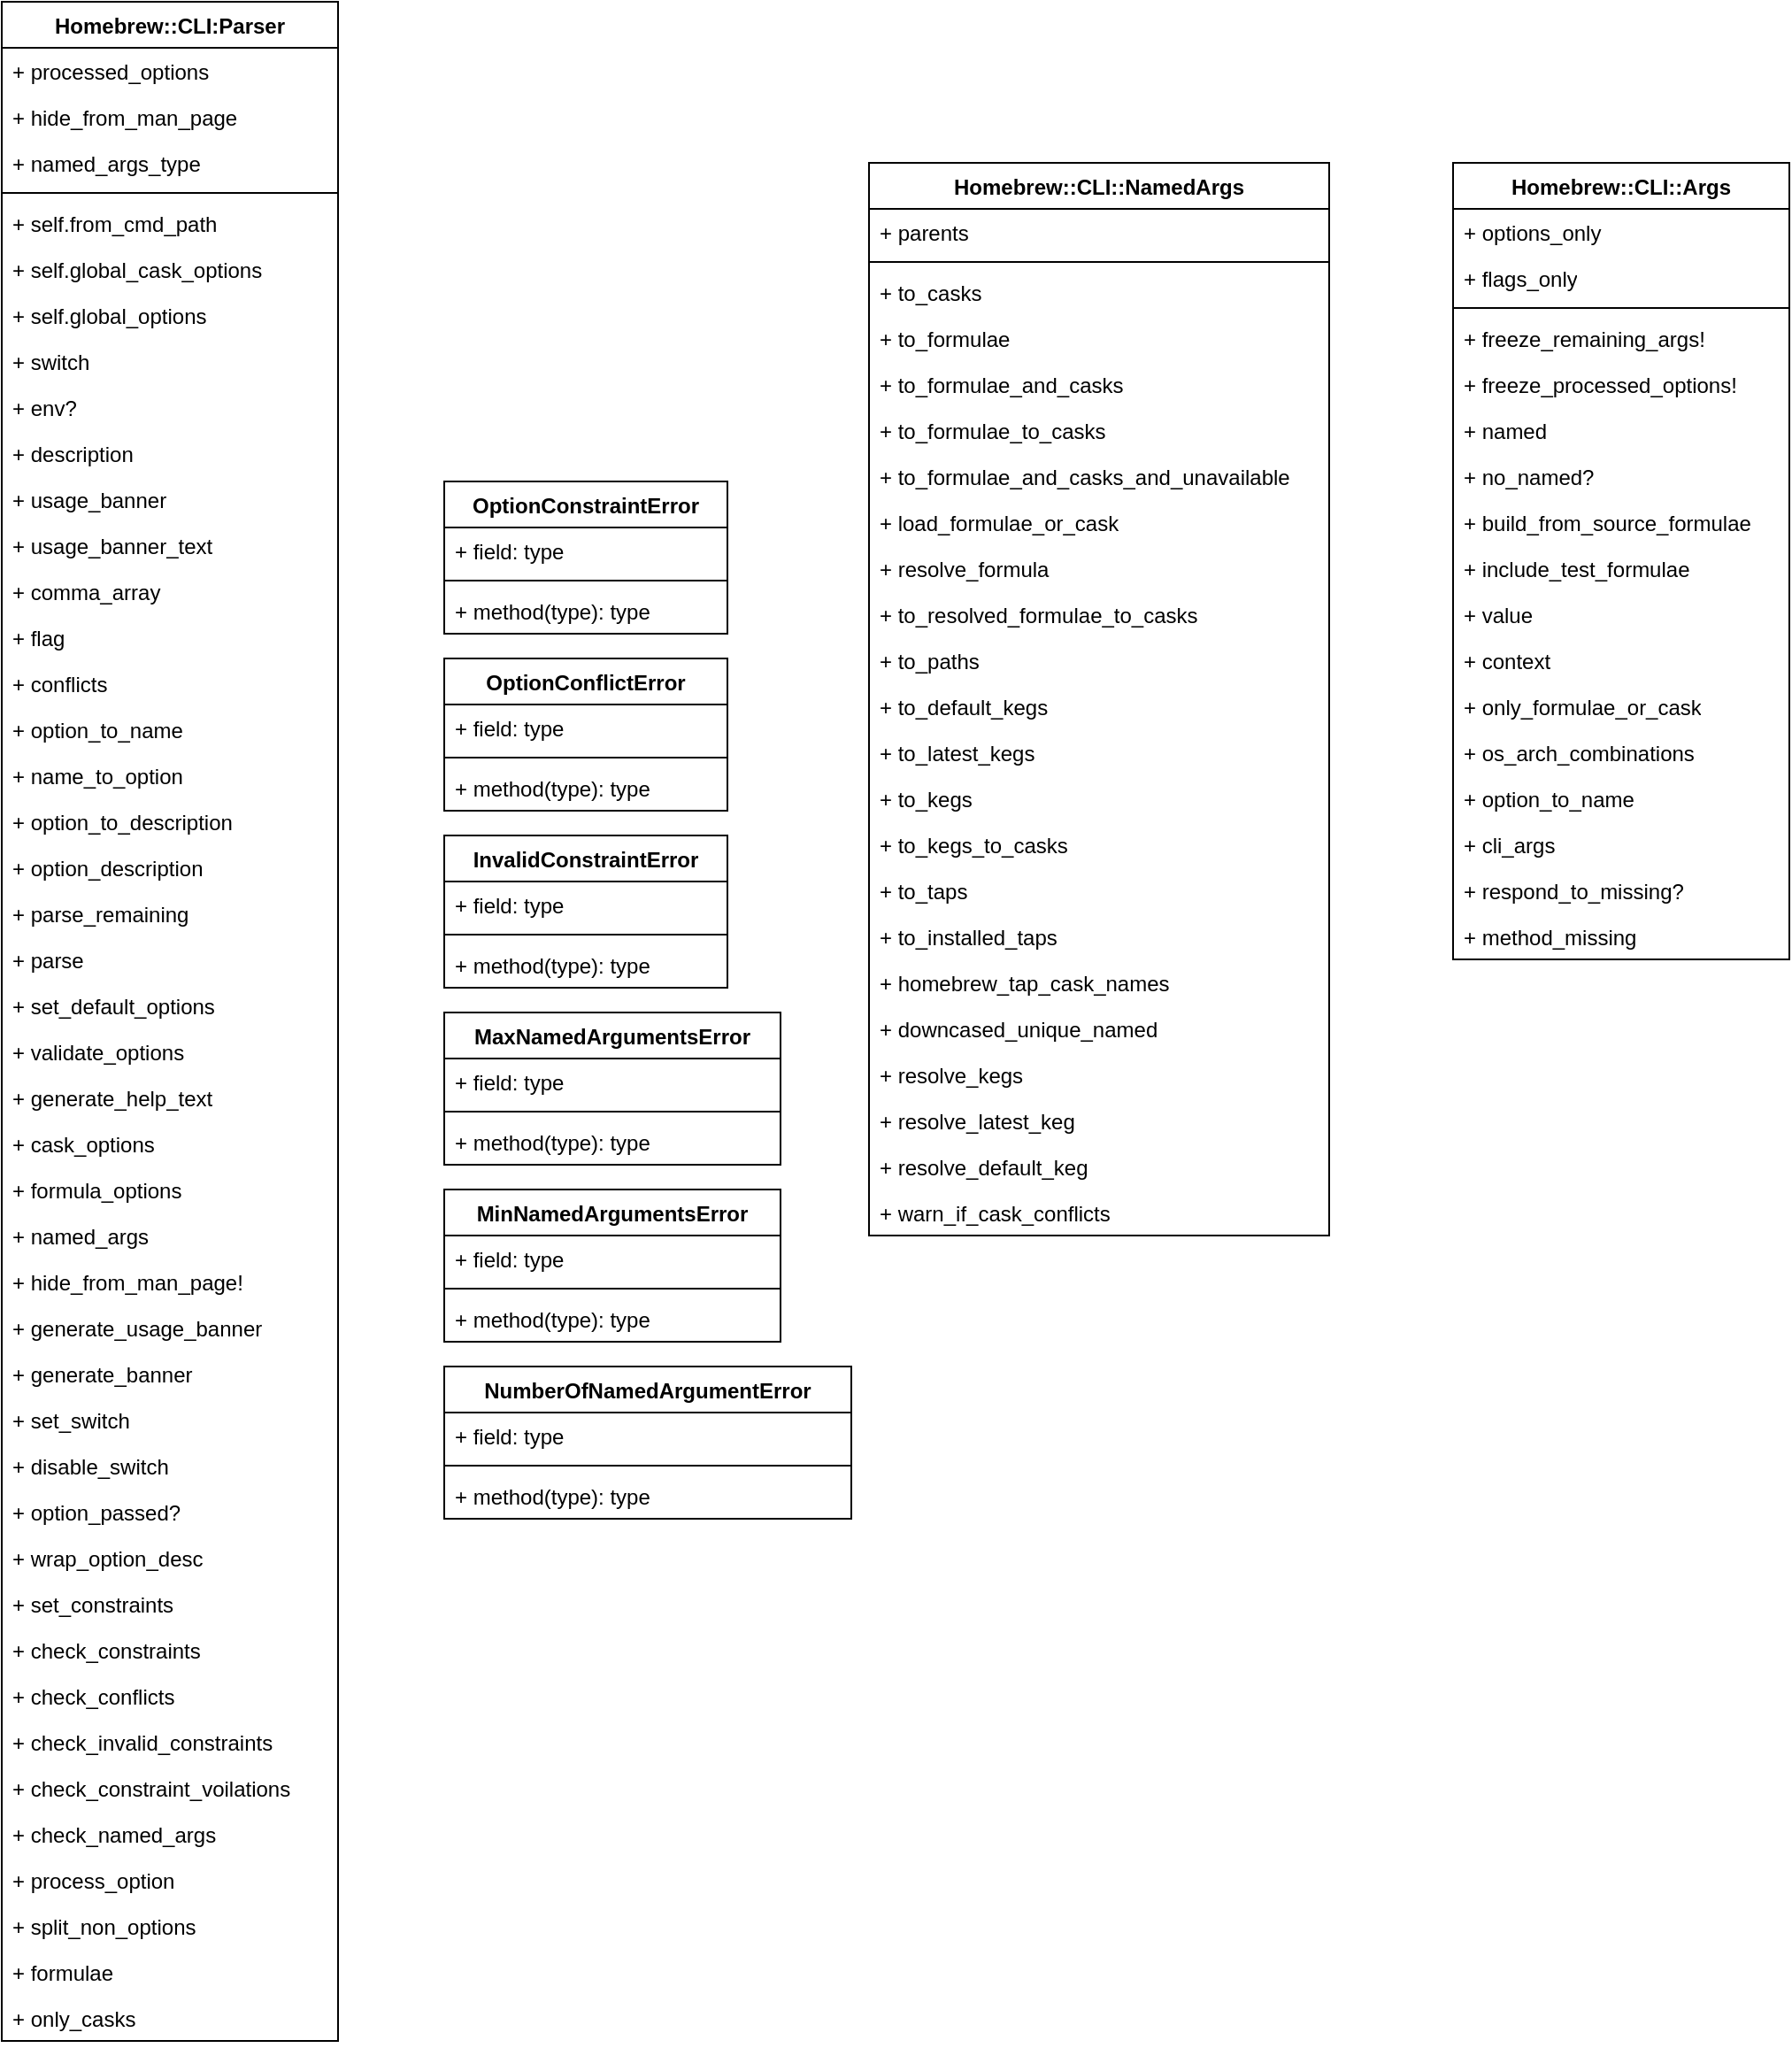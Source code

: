 <mxfile version="21.1.4" type="github">
  <diagram name="第 1 页" id="TkqUfwcqPqjQr__M0Iyw">
    <mxGraphModel dx="1434" dy="771" grid="1" gridSize="10" guides="1" tooltips="1" connect="1" arrows="1" fold="1" page="1" pageScale="1" pageWidth="827" pageHeight="1169" math="0" shadow="0">
      <root>
        <mxCell id="0" />
        <mxCell id="1" parent="0" />
        <mxCell id="M3JGVfpWLApBcw9Z9Y0A-1" value="Homebrew::CLI:Parser" style="swimlane;fontStyle=1;align=center;verticalAlign=top;childLayout=stackLayout;horizontal=1;startSize=26;horizontalStack=0;resizeParent=1;resizeParentMax=0;resizeLast=0;collapsible=1;marginBottom=0;whiteSpace=wrap;html=1;" vertex="1" parent="1">
          <mxGeometry x="180" y="9" width="190" height="1152" as="geometry" />
        </mxCell>
        <mxCell id="M3JGVfpWLApBcw9Z9Y0A-2" value="+ processed_options" style="text;strokeColor=none;fillColor=none;align=left;verticalAlign=top;spacingLeft=4;spacingRight=4;overflow=hidden;rotatable=0;points=[[0,0.5],[1,0.5]];portConstraint=eastwest;whiteSpace=wrap;html=1;" vertex="1" parent="M3JGVfpWLApBcw9Z9Y0A-1">
          <mxGeometry y="26" width="190" height="26" as="geometry" />
        </mxCell>
        <mxCell id="M3JGVfpWLApBcw9Z9Y0A-5" value="+ hide_from_man_page" style="text;strokeColor=none;fillColor=none;align=left;verticalAlign=top;spacingLeft=4;spacingRight=4;overflow=hidden;rotatable=0;points=[[0,0.5],[1,0.5]];portConstraint=eastwest;whiteSpace=wrap;html=1;" vertex="1" parent="M3JGVfpWLApBcw9Z9Y0A-1">
          <mxGeometry y="52" width="190" height="26" as="geometry" />
        </mxCell>
        <mxCell id="M3JGVfpWLApBcw9Z9Y0A-6" value="+ named_args_type" style="text;strokeColor=none;fillColor=none;align=left;verticalAlign=top;spacingLeft=4;spacingRight=4;overflow=hidden;rotatable=0;points=[[0,0.5],[1,0.5]];portConstraint=eastwest;whiteSpace=wrap;html=1;" vertex="1" parent="M3JGVfpWLApBcw9Z9Y0A-1">
          <mxGeometry y="78" width="190" height="26" as="geometry" />
        </mxCell>
        <mxCell id="M3JGVfpWLApBcw9Z9Y0A-3" value="" style="line;strokeWidth=1;fillColor=none;align=left;verticalAlign=middle;spacingTop=-1;spacingLeft=3;spacingRight=3;rotatable=0;labelPosition=right;points=[];portConstraint=eastwest;strokeColor=inherit;" vertex="1" parent="M3JGVfpWLApBcw9Z9Y0A-1">
          <mxGeometry y="104" width="190" height="8" as="geometry" />
        </mxCell>
        <mxCell id="M3JGVfpWLApBcw9Z9Y0A-4" value="+ self.from_cmd_path" style="text;strokeColor=none;fillColor=none;align=left;verticalAlign=top;spacingLeft=4;spacingRight=4;overflow=hidden;rotatable=0;points=[[0,0.5],[1,0.5]];portConstraint=eastwest;whiteSpace=wrap;html=1;" vertex="1" parent="M3JGVfpWLApBcw9Z9Y0A-1">
          <mxGeometry y="112" width="190" height="26" as="geometry" />
        </mxCell>
        <mxCell id="M3JGVfpWLApBcw9Z9Y0A-7" value="+ self.global_cask_options" style="text;strokeColor=none;fillColor=none;align=left;verticalAlign=top;spacingLeft=4;spacingRight=4;overflow=hidden;rotatable=0;points=[[0,0.5],[1,0.5]];portConstraint=eastwest;whiteSpace=wrap;html=1;" vertex="1" parent="M3JGVfpWLApBcw9Z9Y0A-1">
          <mxGeometry y="138" width="190" height="26" as="geometry" />
        </mxCell>
        <mxCell id="M3JGVfpWLApBcw9Z9Y0A-8" value="+ self.global_options" style="text;strokeColor=none;fillColor=none;align=left;verticalAlign=top;spacingLeft=4;spacingRight=4;overflow=hidden;rotatable=0;points=[[0,0.5],[1,0.5]];portConstraint=eastwest;whiteSpace=wrap;html=1;" vertex="1" parent="M3JGVfpWLApBcw9Z9Y0A-1">
          <mxGeometry y="164" width="190" height="26" as="geometry" />
        </mxCell>
        <mxCell id="M3JGVfpWLApBcw9Z9Y0A-10" value="+ switch" style="text;strokeColor=none;fillColor=none;align=left;verticalAlign=top;spacingLeft=4;spacingRight=4;overflow=hidden;rotatable=0;points=[[0,0.5],[1,0.5]];portConstraint=eastwest;whiteSpace=wrap;html=1;" vertex="1" parent="M3JGVfpWLApBcw9Z9Y0A-1">
          <mxGeometry y="190" width="190" height="26" as="geometry" />
        </mxCell>
        <mxCell id="M3JGVfpWLApBcw9Z9Y0A-11" value="+ env?" style="text;strokeColor=none;fillColor=none;align=left;verticalAlign=top;spacingLeft=4;spacingRight=4;overflow=hidden;rotatable=0;points=[[0,0.5],[1,0.5]];portConstraint=eastwest;whiteSpace=wrap;html=1;" vertex="1" parent="M3JGVfpWLApBcw9Z9Y0A-1">
          <mxGeometry y="216" width="190" height="26" as="geometry" />
        </mxCell>
        <mxCell id="M3JGVfpWLApBcw9Z9Y0A-12" value="+ description" style="text;strokeColor=none;fillColor=none;align=left;verticalAlign=top;spacingLeft=4;spacingRight=4;overflow=hidden;rotatable=0;points=[[0,0.5],[1,0.5]];portConstraint=eastwest;whiteSpace=wrap;html=1;" vertex="1" parent="M3JGVfpWLApBcw9Z9Y0A-1">
          <mxGeometry y="242" width="190" height="26" as="geometry" />
        </mxCell>
        <mxCell id="M3JGVfpWLApBcw9Z9Y0A-9" value="+ usage_banner" style="text;strokeColor=none;fillColor=none;align=left;verticalAlign=top;spacingLeft=4;spacingRight=4;overflow=hidden;rotatable=0;points=[[0,0.5],[1,0.5]];portConstraint=eastwest;whiteSpace=wrap;html=1;" vertex="1" parent="M3JGVfpWLApBcw9Z9Y0A-1">
          <mxGeometry y="268" width="190" height="26" as="geometry" />
        </mxCell>
        <mxCell id="M3JGVfpWLApBcw9Z9Y0A-13" value="+ usage_banner_text" style="text;strokeColor=none;fillColor=none;align=left;verticalAlign=top;spacingLeft=4;spacingRight=4;overflow=hidden;rotatable=0;points=[[0,0.5],[1,0.5]];portConstraint=eastwest;whiteSpace=wrap;html=1;" vertex="1" parent="M3JGVfpWLApBcw9Z9Y0A-1">
          <mxGeometry y="294" width="190" height="26" as="geometry" />
        </mxCell>
        <mxCell id="M3JGVfpWLApBcw9Z9Y0A-14" value="+ comma_array" style="text;strokeColor=none;fillColor=none;align=left;verticalAlign=top;spacingLeft=4;spacingRight=4;overflow=hidden;rotatable=0;points=[[0,0.5],[1,0.5]];portConstraint=eastwest;whiteSpace=wrap;html=1;" vertex="1" parent="M3JGVfpWLApBcw9Z9Y0A-1">
          <mxGeometry y="320" width="190" height="26" as="geometry" />
        </mxCell>
        <mxCell id="M3JGVfpWLApBcw9Z9Y0A-15" value="+ flag" style="text;strokeColor=none;fillColor=none;align=left;verticalAlign=top;spacingLeft=4;spacingRight=4;overflow=hidden;rotatable=0;points=[[0,0.5],[1,0.5]];portConstraint=eastwest;whiteSpace=wrap;html=1;" vertex="1" parent="M3JGVfpWLApBcw9Z9Y0A-1">
          <mxGeometry y="346" width="190" height="26" as="geometry" />
        </mxCell>
        <mxCell id="M3JGVfpWLApBcw9Z9Y0A-16" value="+ conflicts" style="text;strokeColor=none;fillColor=none;align=left;verticalAlign=top;spacingLeft=4;spacingRight=4;overflow=hidden;rotatable=0;points=[[0,0.5],[1,0.5]];portConstraint=eastwest;whiteSpace=wrap;html=1;" vertex="1" parent="M3JGVfpWLApBcw9Z9Y0A-1">
          <mxGeometry y="372" width="190" height="26" as="geometry" />
        </mxCell>
        <mxCell id="M3JGVfpWLApBcw9Z9Y0A-17" value="+ option_to_name" style="text;strokeColor=none;fillColor=none;align=left;verticalAlign=top;spacingLeft=4;spacingRight=4;overflow=hidden;rotatable=0;points=[[0,0.5],[1,0.5]];portConstraint=eastwest;whiteSpace=wrap;html=1;" vertex="1" parent="M3JGVfpWLApBcw9Z9Y0A-1">
          <mxGeometry y="398" width="190" height="26" as="geometry" />
        </mxCell>
        <mxCell id="M3JGVfpWLApBcw9Z9Y0A-18" value="+ name_to_option" style="text;strokeColor=none;fillColor=none;align=left;verticalAlign=top;spacingLeft=4;spacingRight=4;overflow=hidden;rotatable=0;points=[[0,0.5],[1,0.5]];portConstraint=eastwest;whiteSpace=wrap;html=1;" vertex="1" parent="M3JGVfpWLApBcw9Z9Y0A-1">
          <mxGeometry y="424" width="190" height="26" as="geometry" />
        </mxCell>
        <mxCell id="M3JGVfpWLApBcw9Z9Y0A-19" value="+ option_to_description" style="text;strokeColor=none;fillColor=none;align=left;verticalAlign=top;spacingLeft=4;spacingRight=4;overflow=hidden;rotatable=0;points=[[0,0.5],[1,0.5]];portConstraint=eastwest;whiteSpace=wrap;html=1;" vertex="1" parent="M3JGVfpWLApBcw9Z9Y0A-1">
          <mxGeometry y="450" width="190" height="26" as="geometry" />
        </mxCell>
        <mxCell id="M3JGVfpWLApBcw9Z9Y0A-20" value="+ option_description" style="text;strokeColor=none;fillColor=none;align=left;verticalAlign=top;spacingLeft=4;spacingRight=4;overflow=hidden;rotatable=0;points=[[0,0.5],[1,0.5]];portConstraint=eastwest;whiteSpace=wrap;html=1;" vertex="1" parent="M3JGVfpWLApBcw9Z9Y0A-1">
          <mxGeometry y="476" width="190" height="26" as="geometry" />
        </mxCell>
        <mxCell id="M3JGVfpWLApBcw9Z9Y0A-21" value="+ parse_remaining" style="text;strokeColor=none;fillColor=none;align=left;verticalAlign=top;spacingLeft=4;spacingRight=4;overflow=hidden;rotatable=0;points=[[0,0.5],[1,0.5]];portConstraint=eastwest;whiteSpace=wrap;html=1;" vertex="1" parent="M3JGVfpWLApBcw9Z9Y0A-1">
          <mxGeometry y="502" width="190" height="26" as="geometry" />
        </mxCell>
        <mxCell id="M3JGVfpWLApBcw9Z9Y0A-22" value="+ parse" style="text;strokeColor=none;fillColor=none;align=left;verticalAlign=top;spacingLeft=4;spacingRight=4;overflow=hidden;rotatable=0;points=[[0,0.5],[1,0.5]];portConstraint=eastwest;whiteSpace=wrap;html=1;" vertex="1" parent="M3JGVfpWLApBcw9Z9Y0A-1">
          <mxGeometry y="528" width="190" height="26" as="geometry" />
        </mxCell>
        <mxCell id="M3JGVfpWLApBcw9Z9Y0A-23" value="+ set_default_options" style="text;strokeColor=none;fillColor=none;align=left;verticalAlign=top;spacingLeft=4;spacingRight=4;overflow=hidden;rotatable=0;points=[[0,0.5],[1,0.5]];portConstraint=eastwest;whiteSpace=wrap;html=1;" vertex="1" parent="M3JGVfpWLApBcw9Z9Y0A-1">
          <mxGeometry y="554" width="190" height="26" as="geometry" />
        </mxCell>
        <mxCell id="M3JGVfpWLApBcw9Z9Y0A-24" value="+ validate_options" style="text;strokeColor=none;fillColor=none;align=left;verticalAlign=top;spacingLeft=4;spacingRight=4;overflow=hidden;rotatable=0;points=[[0,0.5],[1,0.5]];portConstraint=eastwest;whiteSpace=wrap;html=1;" vertex="1" parent="M3JGVfpWLApBcw9Z9Y0A-1">
          <mxGeometry y="580" width="190" height="26" as="geometry" />
        </mxCell>
        <mxCell id="M3JGVfpWLApBcw9Z9Y0A-25" value="+ generate_help_text" style="text;strokeColor=none;fillColor=none;align=left;verticalAlign=top;spacingLeft=4;spacingRight=4;overflow=hidden;rotatable=0;points=[[0,0.5],[1,0.5]];portConstraint=eastwest;whiteSpace=wrap;html=1;" vertex="1" parent="M3JGVfpWLApBcw9Z9Y0A-1">
          <mxGeometry y="606" width="190" height="26" as="geometry" />
        </mxCell>
        <mxCell id="M3JGVfpWLApBcw9Z9Y0A-27" value="+ cask_options" style="text;strokeColor=none;fillColor=none;align=left;verticalAlign=top;spacingLeft=4;spacingRight=4;overflow=hidden;rotatable=0;points=[[0,0.5],[1,0.5]];portConstraint=eastwest;whiteSpace=wrap;html=1;" vertex="1" parent="M3JGVfpWLApBcw9Z9Y0A-1">
          <mxGeometry y="632" width="190" height="26" as="geometry" />
        </mxCell>
        <mxCell id="M3JGVfpWLApBcw9Z9Y0A-28" value="+ formula_options" style="text;strokeColor=none;fillColor=none;align=left;verticalAlign=top;spacingLeft=4;spacingRight=4;overflow=hidden;rotatable=0;points=[[0,0.5],[1,0.5]];portConstraint=eastwest;whiteSpace=wrap;html=1;" vertex="1" parent="M3JGVfpWLApBcw9Z9Y0A-1">
          <mxGeometry y="658" width="190" height="26" as="geometry" />
        </mxCell>
        <mxCell id="M3JGVfpWLApBcw9Z9Y0A-26" value="+ named_args" style="text;strokeColor=none;fillColor=none;align=left;verticalAlign=top;spacingLeft=4;spacingRight=4;overflow=hidden;rotatable=0;points=[[0,0.5],[1,0.5]];portConstraint=eastwest;whiteSpace=wrap;html=1;" vertex="1" parent="M3JGVfpWLApBcw9Z9Y0A-1">
          <mxGeometry y="684" width="190" height="26" as="geometry" />
        </mxCell>
        <mxCell id="M3JGVfpWLApBcw9Z9Y0A-30" value="+ hide_from_man_page!" style="text;strokeColor=none;fillColor=none;align=left;verticalAlign=top;spacingLeft=4;spacingRight=4;overflow=hidden;rotatable=0;points=[[0,0.5],[1,0.5]];portConstraint=eastwest;whiteSpace=wrap;html=1;" vertex="1" parent="M3JGVfpWLApBcw9Z9Y0A-1">
          <mxGeometry y="710" width="190" height="26" as="geometry" />
        </mxCell>
        <mxCell id="M3JGVfpWLApBcw9Z9Y0A-29" value="+ generate_usage_banner" style="text;strokeColor=none;fillColor=none;align=left;verticalAlign=top;spacingLeft=4;spacingRight=4;overflow=hidden;rotatable=0;points=[[0,0.5],[1,0.5]];portConstraint=eastwest;whiteSpace=wrap;html=1;" vertex="1" parent="M3JGVfpWLApBcw9Z9Y0A-1">
          <mxGeometry y="736" width="190" height="26" as="geometry" />
        </mxCell>
        <mxCell id="M3JGVfpWLApBcw9Z9Y0A-31" value="+ generate_banner" style="text;strokeColor=none;fillColor=none;align=left;verticalAlign=top;spacingLeft=4;spacingRight=4;overflow=hidden;rotatable=0;points=[[0,0.5],[1,0.5]];portConstraint=eastwest;whiteSpace=wrap;html=1;" vertex="1" parent="M3JGVfpWLApBcw9Z9Y0A-1">
          <mxGeometry y="762" width="190" height="26" as="geometry" />
        </mxCell>
        <mxCell id="M3JGVfpWLApBcw9Z9Y0A-33" value="+ set_switch" style="text;strokeColor=none;fillColor=none;align=left;verticalAlign=top;spacingLeft=4;spacingRight=4;overflow=hidden;rotatable=0;points=[[0,0.5],[1,0.5]];portConstraint=eastwest;whiteSpace=wrap;html=1;" vertex="1" parent="M3JGVfpWLApBcw9Z9Y0A-1">
          <mxGeometry y="788" width="190" height="26" as="geometry" />
        </mxCell>
        <mxCell id="M3JGVfpWLApBcw9Z9Y0A-32" value="+ disable_switch" style="text;strokeColor=none;fillColor=none;align=left;verticalAlign=top;spacingLeft=4;spacingRight=4;overflow=hidden;rotatable=0;points=[[0,0.5],[1,0.5]];portConstraint=eastwest;whiteSpace=wrap;html=1;" vertex="1" parent="M3JGVfpWLApBcw9Z9Y0A-1">
          <mxGeometry y="814" width="190" height="26" as="geometry" />
        </mxCell>
        <mxCell id="M3JGVfpWLApBcw9Z9Y0A-35" value="+ option_passed?" style="text;strokeColor=none;fillColor=none;align=left;verticalAlign=top;spacingLeft=4;spacingRight=4;overflow=hidden;rotatable=0;points=[[0,0.5],[1,0.5]];portConstraint=eastwest;whiteSpace=wrap;html=1;" vertex="1" parent="M3JGVfpWLApBcw9Z9Y0A-1">
          <mxGeometry y="840" width="190" height="26" as="geometry" />
        </mxCell>
        <mxCell id="M3JGVfpWLApBcw9Z9Y0A-34" value="+ wrap_option_desc" style="text;strokeColor=none;fillColor=none;align=left;verticalAlign=top;spacingLeft=4;spacingRight=4;overflow=hidden;rotatable=0;points=[[0,0.5],[1,0.5]];portConstraint=eastwest;whiteSpace=wrap;html=1;" vertex="1" parent="M3JGVfpWLApBcw9Z9Y0A-1">
          <mxGeometry y="866" width="190" height="26" as="geometry" />
        </mxCell>
        <mxCell id="M3JGVfpWLApBcw9Z9Y0A-37" value="+ set_constraints" style="text;strokeColor=none;fillColor=none;align=left;verticalAlign=top;spacingLeft=4;spacingRight=4;overflow=hidden;rotatable=0;points=[[0,0.5],[1,0.5]];portConstraint=eastwest;whiteSpace=wrap;html=1;" vertex="1" parent="M3JGVfpWLApBcw9Z9Y0A-1">
          <mxGeometry y="892" width="190" height="26" as="geometry" />
        </mxCell>
        <mxCell id="M3JGVfpWLApBcw9Z9Y0A-36" value="+ check_constraints" style="text;strokeColor=none;fillColor=none;align=left;verticalAlign=top;spacingLeft=4;spacingRight=4;overflow=hidden;rotatable=0;points=[[0,0.5],[1,0.5]];portConstraint=eastwest;whiteSpace=wrap;html=1;" vertex="1" parent="M3JGVfpWLApBcw9Z9Y0A-1">
          <mxGeometry y="918" width="190" height="26" as="geometry" />
        </mxCell>
        <mxCell id="M3JGVfpWLApBcw9Z9Y0A-38" value="+ check_conflicts" style="text;strokeColor=none;fillColor=none;align=left;verticalAlign=top;spacingLeft=4;spacingRight=4;overflow=hidden;rotatable=0;points=[[0,0.5],[1,0.5]];portConstraint=eastwest;whiteSpace=wrap;html=1;" vertex="1" parent="M3JGVfpWLApBcw9Z9Y0A-1">
          <mxGeometry y="944" width="190" height="26" as="geometry" />
        </mxCell>
        <mxCell id="M3JGVfpWLApBcw9Z9Y0A-39" value="+ check_invalid_constraints" style="text;strokeColor=none;fillColor=none;align=left;verticalAlign=top;spacingLeft=4;spacingRight=4;overflow=hidden;rotatable=0;points=[[0,0.5],[1,0.5]];portConstraint=eastwest;whiteSpace=wrap;html=1;" vertex="1" parent="M3JGVfpWLApBcw9Z9Y0A-1">
          <mxGeometry y="970" width="190" height="26" as="geometry" />
        </mxCell>
        <mxCell id="M3JGVfpWLApBcw9Z9Y0A-40" value="+ check_constraint_voilations" style="text;strokeColor=none;fillColor=none;align=left;verticalAlign=top;spacingLeft=4;spacingRight=4;overflow=hidden;rotatable=0;points=[[0,0.5],[1,0.5]];portConstraint=eastwest;whiteSpace=wrap;html=1;" vertex="1" parent="M3JGVfpWLApBcw9Z9Y0A-1">
          <mxGeometry y="996" width="190" height="26" as="geometry" />
        </mxCell>
        <mxCell id="M3JGVfpWLApBcw9Z9Y0A-42" value="+ check_named_args" style="text;strokeColor=none;fillColor=none;align=left;verticalAlign=top;spacingLeft=4;spacingRight=4;overflow=hidden;rotatable=0;points=[[0,0.5],[1,0.5]];portConstraint=eastwest;whiteSpace=wrap;html=1;" vertex="1" parent="M3JGVfpWLApBcw9Z9Y0A-1">
          <mxGeometry y="1022" width="190" height="26" as="geometry" />
        </mxCell>
        <mxCell id="M3JGVfpWLApBcw9Z9Y0A-41" value="+ process_option" style="text;strokeColor=none;fillColor=none;align=left;verticalAlign=top;spacingLeft=4;spacingRight=4;overflow=hidden;rotatable=0;points=[[0,0.5],[1,0.5]];portConstraint=eastwest;whiteSpace=wrap;html=1;" vertex="1" parent="M3JGVfpWLApBcw9Z9Y0A-1">
          <mxGeometry y="1048" width="190" height="26" as="geometry" />
        </mxCell>
        <mxCell id="M3JGVfpWLApBcw9Z9Y0A-43" value="+ split_non_options" style="text;strokeColor=none;fillColor=none;align=left;verticalAlign=top;spacingLeft=4;spacingRight=4;overflow=hidden;rotatable=0;points=[[0,0.5],[1,0.5]];portConstraint=eastwest;whiteSpace=wrap;html=1;" vertex="1" parent="M3JGVfpWLApBcw9Z9Y0A-1">
          <mxGeometry y="1074" width="190" height="26" as="geometry" />
        </mxCell>
        <mxCell id="M3JGVfpWLApBcw9Z9Y0A-44" value="+ formulae" style="text;strokeColor=none;fillColor=none;align=left;verticalAlign=top;spacingLeft=4;spacingRight=4;overflow=hidden;rotatable=0;points=[[0,0.5],[1,0.5]];portConstraint=eastwest;whiteSpace=wrap;html=1;" vertex="1" parent="M3JGVfpWLApBcw9Z9Y0A-1">
          <mxGeometry y="1100" width="190" height="26" as="geometry" />
        </mxCell>
        <mxCell id="M3JGVfpWLApBcw9Z9Y0A-45" value="+ only_casks" style="text;strokeColor=none;fillColor=none;align=left;verticalAlign=top;spacingLeft=4;spacingRight=4;overflow=hidden;rotatable=0;points=[[0,0.5],[1,0.5]];portConstraint=eastwest;whiteSpace=wrap;html=1;" vertex="1" parent="M3JGVfpWLApBcw9Z9Y0A-1">
          <mxGeometry y="1126" width="190" height="26" as="geometry" />
        </mxCell>
        <mxCell id="M3JGVfpWLApBcw9Z9Y0A-46" value="OptionConstraintError" style="swimlane;fontStyle=1;align=center;verticalAlign=top;childLayout=stackLayout;horizontal=1;startSize=26;horizontalStack=0;resizeParent=1;resizeParentMax=0;resizeLast=0;collapsible=1;marginBottom=0;whiteSpace=wrap;html=1;" vertex="1" parent="1">
          <mxGeometry x="430" y="280" width="160" height="86" as="geometry" />
        </mxCell>
        <mxCell id="M3JGVfpWLApBcw9Z9Y0A-47" value="+ field: type" style="text;strokeColor=none;fillColor=none;align=left;verticalAlign=top;spacingLeft=4;spacingRight=4;overflow=hidden;rotatable=0;points=[[0,0.5],[1,0.5]];portConstraint=eastwest;whiteSpace=wrap;html=1;" vertex="1" parent="M3JGVfpWLApBcw9Z9Y0A-46">
          <mxGeometry y="26" width="160" height="26" as="geometry" />
        </mxCell>
        <mxCell id="M3JGVfpWLApBcw9Z9Y0A-48" value="" style="line;strokeWidth=1;fillColor=none;align=left;verticalAlign=middle;spacingTop=-1;spacingLeft=3;spacingRight=3;rotatable=0;labelPosition=right;points=[];portConstraint=eastwest;strokeColor=inherit;" vertex="1" parent="M3JGVfpWLApBcw9Z9Y0A-46">
          <mxGeometry y="52" width="160" height="8" as="geometry" />
        </mxCell>
        <mxCell id="M3JGVfpWLApBcw9Z9Y0A-49" value="+ method(type): type" style="text;strokeColor=none;fillColor=none;align=left;verticalAlign=top;spacingLeft=4;spacingRight=4;overflow=hidden;rotatable=0;points=[[0,0.5],[1,0.5]];portConstraint=eastwest;whiteSpace=wrap;html=1;" vertex="1" parent="M3JGVfpWLApBcw9Z9Y0A-46">
          <mxGeometry y="60" width="160" height="26" as="geometry" />
        </mxCell>
        <mxCell id="M3JGVfpWLApBcw9Z9Y0A-50" value="OptionConflictError" style="swimlane;fontStyle=1;align=center;verticalAlign=top;childLayout=stackLayout;horizontal=1;startSize=26;horizontalStack=0;resizeParent=1;resizeParentMax=0;resizeLast=0;collapsible=1;marginBottom=0;whiteSpace=wrap;html=1;" vertex="1" parent="1">
          <mxGeometry x="430" y="380" width="160" height="86" as="geometry" />
        </mxCell>
        <mxCell id="M3JGVfpWLApBcw9Z9Y0A-51" value="+ field: type" style="text;strokeColor=none;fillColor=none;align=left;verticalAlign=top;spacingLeft=4;spacingRight=4;overflow=hidden;rotatable=0;points=[[0,0.5],[1,0.5]];portConstraint=eastwest;whiteSpace=wrap;html=1;" vertex="1" parent="M3JGVfpWLApBcw9Z9Y0A-50">
          <mxGeometry y="26" width="160" height="26" as="geometry" />
        </mxCell>
        <mxCell id="M3JGVfpWLApBcw9Z9Y0A-52" value="" style="line;strokeWidth=1;fillColor=none;align=left;verticalAlign=middle;spacingTop=-1;spacingLeft=3;spacingRight=3;rotatable=0;labelPosition=right;points=[];portConstraint=eastwest;strokeColor=inherit;" vertex="1" parent="M3JGVfpWLApBcw9Z9Y0A-50">
          <mxGeometry y="52" width="160" height="8" as="geometry" />
        </mxCell>
        <mxCell id="M3JGVfpWLApBcw9Z9Y0A-53" value="+ method(type): type" style="text;strokeColor=none;fillColor=none;align=left;verticalAlign=top;spacingLeft=4;spacingRight=4;overflow=hidden;rotatable=0;points=[[0,0.5],[1,0.5]];portConstraint=eastwest;whiteSpace=wrap;html=1;" vertex="1" parent="M3JGVfpWLApBcw9Z9Y0A-50">
          <mxGeometry y="60" width="160" height="26" as="geometry" />
        </mxCell>
        <mxCell id="M3JGVfpWLApBcw9Z9Y0A-54" value="InvalidConstraintError" style="swimlane;fontStyle=1;align=center;verticalAlign=top;childLayout=stackLayout;horizontal=1;startSize=26;horizontalStack=0;resizeParent=1;resizeParentMax=0;resizeLast=0;collapsible=1;marginBottom=0;whiteSpace=wrap;html=1;" vertex="1" parent="1">
          <mxGeometry x="430" y="480" width="160" height="86" as="geometry" />
        </mxCell>
        <mxCell id="M3JGVfpWLApBcw9Z9Y0A-55" value="+ field: type" style="text;strokeColor=none;fillColor=none;align=left;verticalAlign=top;spacingLeft=4;spacingRight=4;overflow=hidden;rotatable=0;points=[[0,0.5],[1,0.5]];portConstraint=eastwest;whiteSpace=wrap;html=1;" vertex="1" parent="M3JGVfpWLApBcw9Z9Y0A-54">
          <mxGeometry y="26" width="160" height="26" as="geometry" />
        </mxCell>
        <mxCell id="M3JGVfpWLApBcw9Z9Y0A-56" value="" style="line;strokeWidth=1;fillColor=none;align=left;verticalAlign=middle;spacingTop=-1;spacingLeft=3;spacingRight=3;rotatable=0;labelPosition=right;points=[];portConstraint=eastwest;strokeColor=inherit;" vertex="1" parent="M3JGVfpWLApBcw9Z9Y0A-54">
          <mxGeometry y="52" width="160" height="8" as="geometry" />
        </mxCell>
        <mxCell id="M3JGVfpWLApBcw9Z9Y0A-57" value="+ method(type): type" style="text;strokeColor=none;fillColor=none;align=left;verticalAlign=top;spacingLeft=4;spacingRight=4;overflow=hidden;rotatable=0;points=[[0,0.5],[1,0.5]];portConstraint=eastwest;whiteSpace=wrap;html=1;" vertex="1" parent="M3JGVfpWLApBcw9Z9Y0A-54">
          <mxGeometry y="60" width="160" height="26" as="geometry" />
        </mxCell>
        <mxCell id="M3JGVfpWLApBcw9Z9Y0A-58" value="MaxNamedArgumentsError" style="swimlane;fontStyle=1;align=center;verticalAlign=top;childLayout=stackLayout;horizontal=1;startSize=26;horizontalStack=0;resizeParent=1;resizeParentMax=0;resizeLast=0;collapsible=1;marginBottom=0;whiteSpace=wrap;html=1;" vertex="1" parent="1">
          <mxGeometry x="430" y="580" width="190" height="86" as="geometry" />
        </mxCell>
        <mxCell id="M3JGVfpWLApBcw9Z9Y0A-59" value="+ field: type" style="text;strokeColor=none;fillColor=none;align=left;verticalAlign=top;spacingLeft=4;spacingRight=4;overflow=hidden;rotatable=0;points=[[0,0.5],[1,0.5]];portConstraint=eastwest;whiteSpace=wrap;html=1;" vertex="1" parent="M3JGVfpWLApBcw9Z9Y0A-58">
          <mxGeometry y="26" width="190" height="26" as="geometry" />
        </mxCell>
        <mxCell id="M3JGVfpWLApBcw9Z9Y0A-60" value="" style="line;strokeWidth=1;fillColor=none;align=left;verticalAlign=middle;spacingTop=-1;spacingLeft=3;spacingRight=3;rotatable=0;labelPosition=right;points=[];portConstraint=eastwest;strokeColor=inherit;" vertex="1" parent="M3JGVfpWLApBcw9Z9Y0A-58">
          <mxGeometry y="52" width="190" height="8" as="geometry" />
        </mxCell>
        <mxCell id="M3JGVfpWLApBcw9Z9Y0A-61" value="+ method(type): type" style="text;strokeColor=none;fillColor=none;align=left;verticalAlign=top;spacingLeft=4;spacingRight=4;overflow=hidden;rotatable=0;points=[[0,0.5],[1,0.5]];portConstraint=eastwest;whiteSpace=wrap;html=1;" vertex="1" parent="M3JGVfpWLApBcw9Z9Y0A-58">
          <mxGeometry y="60" width="190" height="26" as="geometry" />
        </mxCell>
        <mxCell id="M3JGVfpWLApBcw9Z9Y0A-62" value="MinNamedArgumentsError" style="swimlane;fontStyle=1;align=center;verticalAlign=top;childLayout=stackLayout;horizontal=1;startSize=26;horizontalStack=0;resizeParent=1;resizeParentMax=0;resizeLast=0;collapsible=1;marginBottom=0;whiteSpace=wrap;html=1;" vertex="1" parent="1">
          <mxGeometry x="430" y="680" width="190" height="86" as="geometry" />
        </mxCell>
        <mxCell id="M3JGVfpWLApBcw9Z9Y0A-63" value="+ field: type" style="text;strokeColor=none;fillColor=none;align=left;verticalAlign=top;spacingLeft=4;spacingRight=4;overflow=hidden;rotatable=0;points=[[0,0.5],[1,0.5]];portConstraint=eastwest;whiteSpace=wrap;html=1;" vertex="1" parent="M3JGVfpWLApBcw9Z9Y0A-62">
          <mxGeometry y="26" width="190" height="26" as="geometry" />
        </mxCell>
        <mxCell id="M3JGVfpWLApBcw9Z9Y0A-64" value="" style="line;strokeWidth=1;fillColor=none;align=left;verticalAlign=middle;spacingTop=-1;spacingLeft=3;spacingRight=3;rotatable=0;labelPosition=right;points=[];portConstraint=eastwest;strokeColor=inherit;" vertex="1" parent="M3JGVfpWLApBcw9Z9Y0A-62">
          <mxGeometry y="52" width="190" height="8" as="geometry" />
        </mxCell>
        <mxCell id="M3JGVfpWLApBcw9Z9Y0A-65" value="+ method(type): type" style="text;strokeColor=none;fillColor=none;align=left;verticalAlign=top;spacingLeft=4;spacingRight=4;overflow=hidden;rotatable=0;points=[[0,0.5],[1,0.5]];portConstraint=eastwest;whiteSpace=wrap;html=1;" vertex="1" parent="M3JGVfpWLApBcw9Z9Y0A-62">
          <mxGeometry y="60" width="190" height="26" as="geometry" />
        </mxCell>
        <mxCell id="M3JGVfpWLApBcw9Z9Y0A-66" value="NumberOfNamedArgumentError" style="swimlane;fontStyle=1;align=center;verticalAlign=top;childLayout=stackLayout;horizontal=1;startSize=26;horizontalStack=0;resizeParent=1;resizeParentMax=0;resizeLast=0;collapsible=1;marginBottom=0;whiteSpace=wrap;html=1;" vertex="1" parent="1">
          <mxGeometry x="430" y="780" width="230" height="86" as="geometry" />
        </mxCell>
        <mxCell id="M3JGVfpWLApBcw9Z9Y0A-67" value="+ field: type" style="text;strokeColor=none;fillColor=none;align=left;verticalAlign=top;spacingLeft=4;spacingRight=4;overflow=hidden;rotatable=0;points=[[0,0.5],[1,0.5]];portConstraint=eastwest;whiteSpace=wrap;html=1;" vertex="1" parent="M3JGVfpWLApBcw9Z9Y0A-66">
          <mxGeometry y="26" width="230" height="26" as="geometry" />
        </mxCell>
        <mxCell id="M3JGVfpWLApBcw9Z9Y0A-68" value="" style="line;strokeWidth=1;fillColor=none;align=left;verticalAlign=middle;spacingTop=-1;spacingLeft=3;spacingRight=3;rotatable=0;labelPosition=right;points=[];portConstraint=eastwest;strokeColor=inherit;" vertex="1" parent="M3JGVfpWLApBcw9Z9Y0A-66">
          <mxGeometry y="52" width="230" height="8" as="geometry" />
        </mxCell>
        <mxCell id="M3JGVfpWLApBcw9Z9Y0A-69" value="+ method(type): type" style="text;strokeColor=none;fillColor=none;align=left;verticalAlign=top;spacingLeft=4;spacingRight=4;overflow=hidden;rotatable=0;points=[[0,0.5],[1,0.5]];portConstraint=eastwest;whiteSpace=wrap;html=1;" vertex="1" parent="M3JGVfpWLApBcw9Z9Y0A-66">
          <mxGeometry y="60" width="230" height="26" as="geometry" />
        </mxCell>
        <mxCell id="M3JGVfpWLApBcw9Z9Y0A-70" value="Homebrew::CLI::NamedArgs" style="swimlane;fontStyle=1;align=center;verticalAlign=top;childLayout=stackLayout;horizontal=1;startSize=26;horizontalStack=0;resizeParent=1;resizeParentMax=0;resizeLast=0;collapsible=1;marginBottom=0;whiteSpace=wrap;html=1;" vertex="1" parent="1">
          <mxGeometry x="670" y="100" width="260" height="606" as="geometry" />
        </mxCell>
        <mxCell id="M3JGVfpWLApBcw9Z9Y0A-71" value="+ parents" style="text;strokeColor=none;fillColor=none;align=left;verticalAlign=top;spacingLeft=4;spacingRight=4;overflow=hidden;rotatable=0;points=[[0,0.5],[1,0.5]];portConstraint=eastwest;whiteSpace=wrap;html=1;" vertex="1" parent="M3JGVfpWLApBcw9Z9Y0A-70">
          <mxGeometry y="26" width="260" height="26" as="geometry" />
        </mxCell>
        <mxCell id="M3JGVfpWLApBcw9Z9Y0A-72" value="" style="line;strokeWidth=1;fillColor=none;align=left;verticalAlign=middle;spacingTop=-1;spacingLeft=3;spacingRight=3;rotatable=0;labelPosition=right;points=[];portConstraint=eastwest;strokeColor=inherit;" vertex="1" parent="M3JGVfpWLApBcw9Z9Y0A-70">
          <mxGeometry y="52" width="260" height="8" as="geometry" />
        </mxCell>
        <mxCell id="M3JGVfpWLApBcw9Z9Y0A-73" value="+ to_casks" style="text;strokeColor=none;fillColor=none;align=left;verticalAlign=top;spacingLeft=4;spacingRight=4;overflow=hidden;rotatable=0;points=[[0,0.5],[1,0.5]];portConstraint=eastwest;whiteSpace=wrap;html=1;" vertex="1" parent="M3JGVfpWLApBcw9Z9Y0A-70">
          <mxGeometry y="60" width="260" height="26" as="geometry" />
        </mxCell>
        <mxCell id="M3JGVfpWLApBcw9Z9Y0A-74" value="+ to_formulae" style="text;strokeColor=none;fillColor=none;align=left;verticalAlign=top;spacingLeft=4;spacingRight=4;overflow=hidden;rotatable=0;points=[[0,0.5],[1,0.5]];portConstraint=eastwest;whiteSpace=wrap;html=1;" vertex="1" parent="M3JGVfpWLApBcw9Z9Y0A-70">
          <mxGeometry y="86" width="260" height="26" as="geometry" />
        </mxCell>
        <mxCell id="M3JGVfpWLApBcw9Z9Y0A-75" value="+ to_formulae_and_casks" style="text;strokeColor=none;fillColor=none;align=left;verticalAlign=top;spacingLeft=4;spacingRight=4;overflow=hidden;rotatable=0;points=[[0,0.5],[1,0.5]];portConstraint=eastwest;whiteSpace=wrap;html=1;" vertex="1" parent="M3JGVfpWLApBcw9Z9Y0A-70">
          <mxGeometry y="112" width="260" height="26" as="geometry" />
        </mxCell>
        <mxCell id="M3JGVfpWLApBcw9Z9Y0A-77" value="+ to_formulae_to_casks" style="text;strokeColor=none;fillColor=none;align=left;verticalAlign=top;spacingLeft=4;spacingRight=4;overflow=hidden;rotatable=0;points=[[0,0.5],[1,0.5]];portConstraint=eastwest;whiteSpace=wrap;html=1;" vertex="1" parent="M3JGVfpWLApBcw9Z9Y0A-70">
          <mxGeometry y="138" width="260" height="26" as="geometry" />
        </mxCell>
        <mxCell id="M3JGVfpWLApBcw9Z9Y0A-76" value="+ to_formulae_and_casks_and_unavailable" style="text;strokeColor=none;fillColor=none;align=left;verticalAlign=top;spacingLeft=4;spacingRight=4;overflow=hidden;rotatable=0;points=[[0,0.5],[1,0.5]];portConstraint=eastwest;whiteSpace=wrap;html=1;" vertex="1" parent="M3JGVfpWLApBcw9Z9Y0A-70">
          <mxGeometry y="164" width="260" height="26" as="geometry" />
        </mxCell>
        <mxCell id="M3JGVfpWLApBcw9Z9Y0A-78" value="+ load_formulae_or_cask" style="text;strokeColor=none;fillColor=none;align=left;verticalAlign=top;spacingLeft=4;spacingRight=4;overflow=hidden;rotatable=0;points=[[0,0.5],[1,0.5]];portConstraint=eastwest;whiteSpace=wrap;html=1;" vertex="1" parent="M3JGVfpWLApBcw9Z9Y0A-70">
          <mxGeometry y="190" width="260" height="26" as="geometry" />
        </mxCell>
        <mxCell id="M3JGVfpWLApBcw9Z9Y0A-79" value="+ resolve_formula" style="text;strokeColor=none;fillColor=none;align=left;verticalAlign=top;spacingLeft=4;spacingRight=4;overflow=hidden;rotatable=0;points=[[0,0.5],[1,0.5]];portConstraint=eastwest;whiteSpace=wrap;html=1;" vertex="1" parent="M3JGVfpWLApBcw9Z9Y0A-70">
          <mxGeometry y="216" width="260" height="26" as="geometry" />
        </mxCell>
        <mxCell id="M3JGVfpWLApBcw9Z9Y0A-81" value="+ to_resolved_formulae_to_casks" style="text;strokeColor=none;fillColor=none;align=left;verticalAlign=top;spacingLeft=4;spacingRight=4;overflow=hidden;rotatable=0;points=[[0,0.5],[1,0.5]];portConstraint=eastwest;whiteSpace=wrap;html=1;" vertex="1" parent="M3JGVfpWLApBcw9Z9Y0A-70">
          <mxGeometry y="242" width="260" height="26" as="geometry" />
        </mxCell>
        <mxCell id="M3JGVfpWLApBcw9Z9Y0A-82" value="+ to_paths" style="text;strokeColor=none;fillColor=none;align=left;verticalAlign=top;spacingLeft=4;spacingRight=4;overflow=hidden;rotatable=0;points=[[0,0.5],[1,0.5]];portConstraint=eastwest;whiteSpace=wrap;html=1;" vertex="1" parent="M3JGVfpWLApBcw9Z9Y0A-70">
          <mxGeometry y="268" width="260" height="26" as="geometry" />
        </mxCell>
        <mxCell id="M3JGVfpWLApBcw9Z9Y0A-80" value="+ to_default_kegs" style="text;strokeColor=none;fillColor=none;align=left;verticalAlign=top;spacingLeft=4;spacingRight=4;overflow=hidden;rotatable=0;points=[[0,0.5],[1,0.5]];portConstraint=eastwest;whiteSpace=wrap;html=1;" vertex="1" parent="M3JGVfpWLApBcw9Z9Y0A-70">
          <mxGeometry y="294" width="260" height="26" as="geometry" />
        </mxCell>
        <mxCell id="M3JGVfpWLApBcw9Z9Y0A-84" value="+ to_latest_kegs" style="text;strokeColor=none;fillColor=none;align=left;verticalAlign=top;spacingLeft=4;spacingRight=4;overflow=hidden;rotatable=0;points=[[0,0.5],[1,0.5]];portConstraint=eastwest;whiteSpace=wrap;html=1;" vertex="1" parent="M3JGVfpWLApBcw9Z9Y0A-70">
          <mxGeometry y="320" width="260" height="26" as="geometry" />
        </mxCell>
        <mxCell id="M3JGVfpWLApBcw9Z9Y0A-85" value="+ to_kegs" style="text;strokeColor=none;fillColor=none;align=left;verticalAlign=top;spacingLeft=4;spacingRight=4;overflow=hidden;rotatable=0;points=[[0,0.5],[1,0.5]];portConstraint=eastwest;whiteSpace=wrap;html=1;" vertex="1" parent="M3JGVfpWLApBcw9Z9Y0A-70">
          <mxGeometry y="346" width="260" height="26" as="geometry" />
        </mxCell>
        <mxCell id="M3JGVfpWLApBcw9Z9Y0A-83" value="+ to_kegs_to_casks" style="text;strokeColor=none;fillColor=none;align=left;verticalAlign=top;spacingLeft=4;spacingRight=4;overflow=hidden;rotatable=0;points=[[0,0.5],[1,0.5]];portConstraint=eastwest;whiteSpace=wrap;html=1;" vertex="1" parent="M3JGVfpWLApBcw9Z9Y0A-70">
          <mxGeometry y="372" width="260" height="26" as="geometry" />
        </mxCell>
        <mxCell id="M3JGVfpWLApBcw9Z9Y0A-87" value="+ to_taps" style="text;strokeColor=none;fillColor=none;align=left;verticalAlign=top;spacingLeft=4;spacingRight=4;overflow=hidden;rotatable=0;points=[[0,0.5],[1,0.5]];portConstraint=eastwest;whiteSpace=wrap;html=1;" vertex="1" parent="M3JGVfpWLApBcw9Z9Y0A-70">
          <mxGeometry y="398" width="260" height="26" as="geometry" />
        </mxCell>
        <mxCell id="M3JGVfpWLApBcw9Z9Y0A-86" value="+ to_installed_taps" style="text;strokeColor=none;fillColor=none;align=left;verticalAlign=top;spacingLeft=4;spacingRight=4;overflow=hidden;rotatable=0;points=[[0,0.5],[1,0.5]];portConstraint=eastwest;whiteSpace=wrap;html=1;" vertex="1" parent="M3JGVfpWLApBcw9Z9Y0A-70">
          <mxGeometry y="424" width="260" height="26" as="geometry" />
        </mxCell>
        <mxCell id="M3JGVfpWLApBcw9Z9Y0A-89" value="+ homebrew_tap_cask_names" style="text;strokeColor=none;fillColor=none;align=left;verticalAlign=top;spacingLeft=4;spacingRight=4;overflow=hidden;rotatable=0;points=[[0,0.5],[1,0.5]];portConstraint=eastwest;whiteSpace=wrap;html=1;" vertex="1" parent="M3JGVfpWLApBcw9Z9Y0A-70">
          <mxGeometry y="450" width="260" height="26" as="geometry" />
        </mxCell>
        <mxCell id="M3JGVfpWLApBcw9Z9Y0A-90" value="+ downcased_unique_named" style="text;strokeColor=none;fillColor=none;align=left;verticalAlign=top;spacingLeft=4;spacingRight=4;overflow=hidden;rotatable=0;points=[[0,0.5],[1,0.5]];portConstraint=eastwest;whiteSpace=wrap;html=1;" vertex="1" parent="M3JGVfpWLApBcw9Z9Y0A-70">
          <mxGeometry y="476" width="260" height="26" as="geometry" />
        </mxCell>
        <mxCell id="M3JGVfpWLApBcw9Z9Y0A-91" value="+ resolve_kegs" style="text;strokeColor=none;fillColor=none;align=left;verticalAlign=top;spacingLeft=4;spacingRight=4;overflow=hidden;rotatable=0;points=[[0,0.5],[1,0.5]];portConstraint=eastwest;whiteSpace=wrap;html=1;" vertex="1" parent="M3JGVfpWLApBcw9Z9Y0A-70">
          <mxGeometry y="502" width="260" height="26" as="geometry" />
        </mxCell>
        <mxCell id="M3JGVfpWLApBcw9Z9Y0A-88" value="+ resolve_latest_keg" style="text;strokeColor=none;fillColor=none;align=left;verticalAlign=top;spacingLeft=4;spacingRight=4;overflow=hidden;rotatable=0;points=[[0,0.5],[1,0.5]];portConstraint=eastwest;whiteSpace=wrap;html=1;" vertex="1" parent="M3JGVfpWLApBcw9Z9Y0A-70">
          <mxGeometry y="528" width="260" height="26" as="geometry" />
        </mxCell>
        <mxCell id="M3JGVfpWLApBcw9Z9Y0A-92" value="+ resolve_default_keg" style="text;strokeColor=none;fillColor=none;align=left;verticalAlign=top;spacingLeft=4;spacingRight=4;overflow=hidden;rotatable=0;points=[[0,0.5],[1,0.5]];portConstraint=eastwest;whiteSpace=wrap;html=1;" vertex="1" parent="M3JGVfpWLApBcw9Z9Y0A-70">
          <mxGeometry y="554" width="260" height="26" as="geometry" />
        </mxCell>
        <mxCell id="M3JGVfpWLApBcw9Z9Y0A-94" value="+ warn_if_cask_conflicts" style="text;strokeColor=none;fillColor=none;align=left;verticalAlign=top;spacingLeft=4;spacingRight=4;overflow=hidden;rotatable=0;points=[[0,0.5],[1,0.5]];portConstraint=eastwest;whiteSpace=wrap;html=1;" vertex="1" parent="M3JGVfpWLApBcw9Z9Y0A-70">
          <mxGeometry y="580" width="260" height="26" as="geometry" />
        </mxCell>
        <mxCell id="M3JGVfpWLApBcw9Z9Y0A-95" value="Homebrew::CLI::Args" style="swimlane;fontStyle=1;align=center;verticalAlign=top;childLayout=stackLayout;horizontal=1;startSize=26;horizontalStack=0;resizeParent=1;resizeParentMax=0;resizeLast=0;collapsible=1;marginBottom=0;whiteSpace=wrap;html=1;" vertex="1" parent="1">
          <mxGeometry x="1000" y="100" width="190" height="450" as="geometry" />
        </mxCell>
        <mxCell id="M3JGVfpWLApBcw9Z9Y0A-96" value="+ options_only" style="text;strokeColor=none;fillColor=none;align=left;verticalAlign=top;spacingLeft=4;spacingRight=4;overflow=hidden;rotatable=0;points=[[0,0.5],[1,0.5]];portConstraint=eastwest;whiteSpace=wrap;html=1;" vertex="1" parent="M3JGVfpWLApBcw9Z9Y0A-95">
          <mxGeometry y="26" width="190" height="26" as="geometry" />
        </mxCell>
        <mxCell id="M3JGVfpWLApBcw9Z9Y0A-99" value="+ flags_only" style="text;strokeColor=none;fillColor=none;align=left;verticalAlign=top;spacingLeft=4;spacingRight=4;overflow=hidden;rotatable=0;points=[[0,0.5],[1,0.5]];portConstraint=eastwest;whiteSpace=wrap;html=1;" vertex="1" parent="M3JGVfpWLApBcw9Z9Y0A-95">
          <mxGeometry y="52" width="190" height="26" as="geometry" />
        </mxCell>
        <mxCell id="M3JGVfpWLApBcw9Z9Y0A-97" value="" style="line;strokeWidth=1;fillColor=none;align=left;verticalAlign=middle;spacingTop=-1;spacingLeft=3;spacingRight=3;rotatable=0;labelPosition=right;points=[];portConstraint=eastwest;strokeColor=inherit;" vertex="1" parent="M3JGVfpWLApBcw9Z9Y0A-95">
          <mxGeometry y="78" width="190" height="8" as="geometry" />
        </mxCell>
        <mxCell id="M3JGVfpWLApBcw9Z9Y0A-98" value="+ freeze_remaining_args!" style="text;strokeColor=none;fillColor=none;align=left;verticalAlign=top;spacingLeft=4;spacingRight=4;overflow=hidden;rotatable=0;points=[[0,0.5],[1,0.5]];portConstraint=eastwest;whiteSpace=wrap;html=1;" vertex="1" parent="M3JGVfpWLApBcw9Z9Y0A-95">
          <mxGeometry y="86" width="190" height="26" as="geometry" />
        </mxCell>
        <mxCell id="M3JGVfpWLApBcw9Z9Y0A-100" value="+ freeze_processed_options!" style="text;strokeColor=none;fillColor=none;align=left;verticalAlign=top;spacingLeft=4;spacingRight=4;overflow=hidden;rotatable=0;points=[[0,0.5],[1,0.5]];portConstraint=eastwest;whiteSpace=wrap;html=1;" vertex="1" parent="M3JGVfpWLApBcw9Z9Y0A-95">
          <mxGeometry y="112" width="190" height="26" as="geometry" />
        </mxCell>
        <mxCell id="M3JGVfpWLApBcw9Z9Y0A-101" value="+ named" style="text;strokeColor=none;fillColor=none;align=left;verticalAlign=top;spacingLeft=4;spacingRight=4;overflow=hidden;rotatable=0;points=[[0,0.5],[1,0.5]];portConstraint=eastwest;whiteSpace=wrap;html=1;" vertex="1" parent="M3JGVfpWLApBcw9Z9Y0A-95">
          <mxGeometry y="138" width="190" height="26" as="geometry" />
        </mxCell>
        <mxCell id="M3JGVfpWLApBcw9Z9Y0A-102" value="+ no_named?" style="text;strokeColor=none;fillColor=none;align=left;verticalAlign=top;spacingLeft=4;spacingRight=4;overflow=hidden;rotatable=0;points=[[0,0.5],[1,0.5]];portConstraint=eastwest;whiteSpace=wrap;html=1;" vertex="1" parent="M3JGVfpWLApBcw9Z9Y0A-95">
          <mxGeometry y="164" width="190" height="26" as="geometry" />
        </mxCell>
        <mxCell id="M3JGVfpWLApBcw9Z9Y0A-103" value="+ build_from_source_formulae" style="text;strokeColor=none;fillColor=none;align=left;verticalAlign=top;spacingLeft=4;spacingRight=4;overflow=hidden;rotatable=0;points=[[0,0.5],[1,0.5]];portConstraint=eastwest;whiteSpace=wrap;html=1;" vertex="1" parent="M3JGVfpWLApBcw9Z9Y0A-95">
          <mxGeometry y="190" width="190" height="26" as="geometry" />
        </mxCell>
        <mxCell id="M3JGVfpWLApBcw9Z9Y0A-104" value="+ include_test_formulae" style="text;strokeColor=none;fillColor=none;align=left;verticalAlign=top;spacingLeft=4;spacingRight=4;overflow=hidden;rotatable=0;points=[[0,0.5],[1,0.5]];portConstraint=eastwest;whiteSpace=wrap;html=1;" vertex="1" parent="M3JGVfpWLApBcw9Z9Y0A-95">
          <mxGeometry y="216" width="190" height="26" as="geometry" />
        </mxCell>
        <mxCell id="M3JGVfpWLApBcw9Z9Y0A-105" value="+ value" style="text;strokeColor=none;fillColor=none;align=left;verticalAlign=top;spacingLeft=4;spacingRight=4;overflow=hidden;rotatable=0;points=[[0,0.5],[1,0.5]];portConstraint=eastwest;whiteSpace=wrap;html=1;" vertex="1" parent="M3JGVfpWLApBcw9Z9Y0A-95">
          <mxGeometry y="242" width="190" height="26" as="geometry" />
        </mxCell>
        <mxCell id="M3JGVfpWLApBcw9Z9Y0A-106" value="+ context" style="text;strokeColor=none;fillColor=none;align=left;verticalAlign=top;spacingLeft=4;spacingRight=4;overflow=hidden;rotatable=0;points=[[0,0.5],[1,0.5]];portConstraint=eastwest;whiteSpace=wrap;html=1;" vertex="1" parent="M3JGVfpWLApBcw9Z9Y0A-95">
          <mxGeometry y="268" width="190" height="26" as="geometry" />
        </mxCell>
        <mxCell id="M3JGVfpWLApBcw9Z9Y0A-107" value="+ only_formulae_or_cask" style="text;strokeColor=none;fillColor=none;align=left;verticalAlign=top;spacingLeft=4;spacingRight=4;overflow=hidden;rotatable=0;points=[[0,0.5],[1,0.5]];portConstraint=eastwest;whiteSpace=wrap;html=1;" vertex="1" parent="M3JGVfpWLApBcw9Z9Y0A-95">
          <mxGeometry y="294" width="190" height="26" as="geometry" />
        </mxCell>
        <mxCell id="M3JGVfpWLApBcw9Z9Y0A-108" value="+ os_arch_combinations" style="text;strokeColor=none;fillColor=none;align=left;verticalAlign=top;spacingLeft=4;spacingRight=4;overflow=hidden;rotatable=0;points=[[0,0.5],[1,0.5]];portConstraint=eastwest;whiteSpace=wrap;html=1;" vertex="1" parent="M3JGVfpWLApBcw9Z9Y0A-95">
          <mxGeometry y="320" width="190" height="26" as="geometry" />
        </mxCell>
        <mxCell id="M3JGVfpWLApBcw9Z9Y0A-109" value="+ option_to_name" style="text;strokeColor=none;fillColor=none;align=left;verticalAlign=top;spacingLeft=4;spacingRight=4;overflow=hidden;rotatable=0;points=[[0,0.5],[1,0.5]];portConstraint=eastwest;whiteSpace=wrap;html=1;" vertex="1" parent="M3JGVfpWLApBcw9Z9Y0A-95">
          <mxGeometry y="346" width="190" height="26" as="geometry" />
        </mxCell>
        <mxCell id="M3JGVfpWLApBcw9Z9Y0A-110" value="+ cli_args" style="text;strokeColor=none;fillColor=none;align=left;verticalAlign=top;spacingLeft=4;spacingRight=4;overflow=hidden;rotatable=0;points=[[0,0.5],[1,0.5]];portConstraint=eastwest;whiteSpace=wrap;html=1;" vertex="1" parent="M3JGVfpWLApBcw9Z9Y0A-95">
          <mxGeometry y="372" width="190" height="26" as="geometry" />
        </mxCell>
        <mxCell id="M3JGVfpWLApBcw9Z9Y0A-111" value="+ respond_to_missing?" style="text;strokeColor=none;fillColor=none;align=left;verticalAlign=top;spacingLeft=4;spacingRight=4;overflow=hidden;rotatable=0;points=[[0,0.5],[1,0.5]];portConstraint=eastwest;whiteSpace=wrap;html=1;" vertex="1" parent="M3JGVfpWLApBcw9Z9Y0A-95">
          <mxGeometry y="398" width="190" height="26" as="geometry" />
        </mxCell>
        <mxCell id="M3JGVfpWLApBcw9Z9Y0A-112" value="+ method_missing" style="text;strokeColor=none;fillColor=none;align=left;verticalAlign=top;spacingLeft=4;spacingRight=4;overflow=hidden;rotatable=0;points=[[0,0.5],[1,0.5]];portConstraint=eastwest;whiteSpace=wrap;html=1;" vertex="1" parent="M3JGVfpWLApBcw9Z9Y0A-95">
          <mxGeometry y="424" width="190" height="26" as="geometry" />
        </mxCell>
      </root>
    </mxGraphModel>
  </diagram>
</mxfile>
